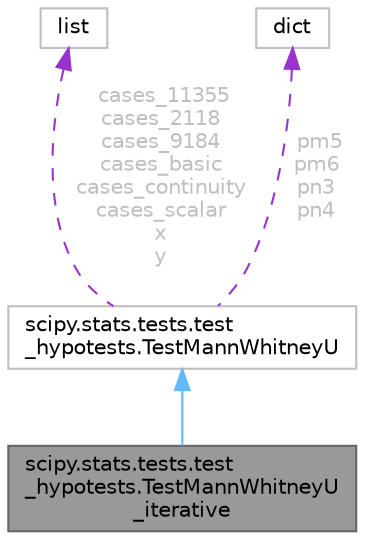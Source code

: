 digraph "scipy.stats.tests.test_hypotests.TestMannWhitneyU_iterative"
{
 // LATEX_PDF_SIZE
  bgcolor="transparent";
  edge [fontname=Helvetica,fontsize=10,labelfontname=Helvetica,labelfontsize=10];
  node [fontname=Helvetica,fontsize=10,shape=box,height=0.2,width=0.4];
  Node1 [id="Node000001",label="scipy.stats.tests.test\l_hypotests.TestMannWhitneyU\l_iterative",height=0.2,width=0.4,color="gray40", fillcolor="grey60", style="filled", fontcolor="black",tooltip=" "];
  Node2 -> Node1 [id="edge4_Node000001_Node000002",dir="back",color="steelblue1",style="solid",tooltip=" "];
  Node2 [id="Node000002",label="scipy.stats.tests.test\l_hypotests.TestMannWhitneyU",height=0.2,width=0.4,color="grey75", fillcolor="white", style="filled",URL="$d0/d76/classscipy_1_1stats_1_1tests_1_1test__hypotests_1_1TestMannWhitneyU.html",tooltip=" "];
  Node3 -> Node2 [id="edge5_Node000002_Node000003",dir="back",color="darkorchid3",style="dashed",tooltip=" ",label=" cases_11355\ncases_2118\ncases_9184\ncases_basic\ncases_continuity\ncases_scalar\nx\ny",fontcolor="grey" ];
  Node3 [id="Node000003",label="list",height=0.2,width=0.4,color="grey75", fillcolor="white", style="filled",tooltip=" "];
  Node4 -> Node2 [id="edge6_Node000002_Node000004",dir="back",color="darkorchid3",style="dashed",tooltip=" ",label=" pm5\npm6\npn3\npn4",fontcolor="grey" ];
  Node4 [id="Node000004",label="dict",height=0.2,width=0.4,color="grey75", fillcolor="white", style="filled",tooltip=" "];
}
